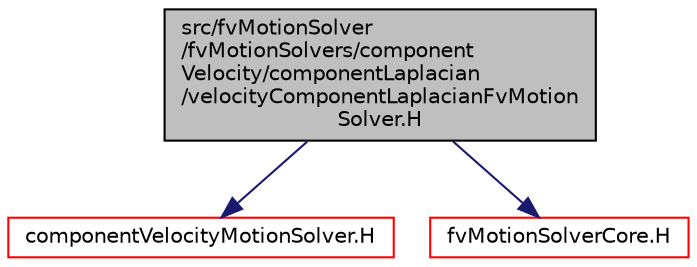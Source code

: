 digraph "src/fvMotionSolver/fvMotionSolvers/componentVelocity/componentLaplacian/velocityComponentLaplacianFvMotionSolver.H"
{
  bgcolor="transparent";
  edge [fontname="Helvetica",fontsize="10",labelfontname="Helvetica",labelfontsize="10"];
  node [fontname="Helvetica",fontsize="10",shape=record];
  Node0 [label="src/fvMotionSolver\l/fvMotionSolvers/component\lVelocity/componentLaplacian\l/velocityComponentLaplacianFvMotion\lSolver.H",height=0.2,width=0.4,color="black", fillcolor="grey75", style="filled", fontcolor="black"];
  Node0 -> Node1 [color="midnightblue",fontsize="10",style="solid",fontname="Helvetica"];
  Node1 [label="componentVelocityMotionSolver.H",height=0.2,width=0.4,color="red",URL="$a00623.html"];
  Node0 -> Node298 [color="midnightblue",fontsize="10",style="solid",fontname="Helvetica"];
  Node298 [label="fvMotionSolverCore.H",height=0.2,width=0.4,color="red",URL="$a05063.html"];
}
